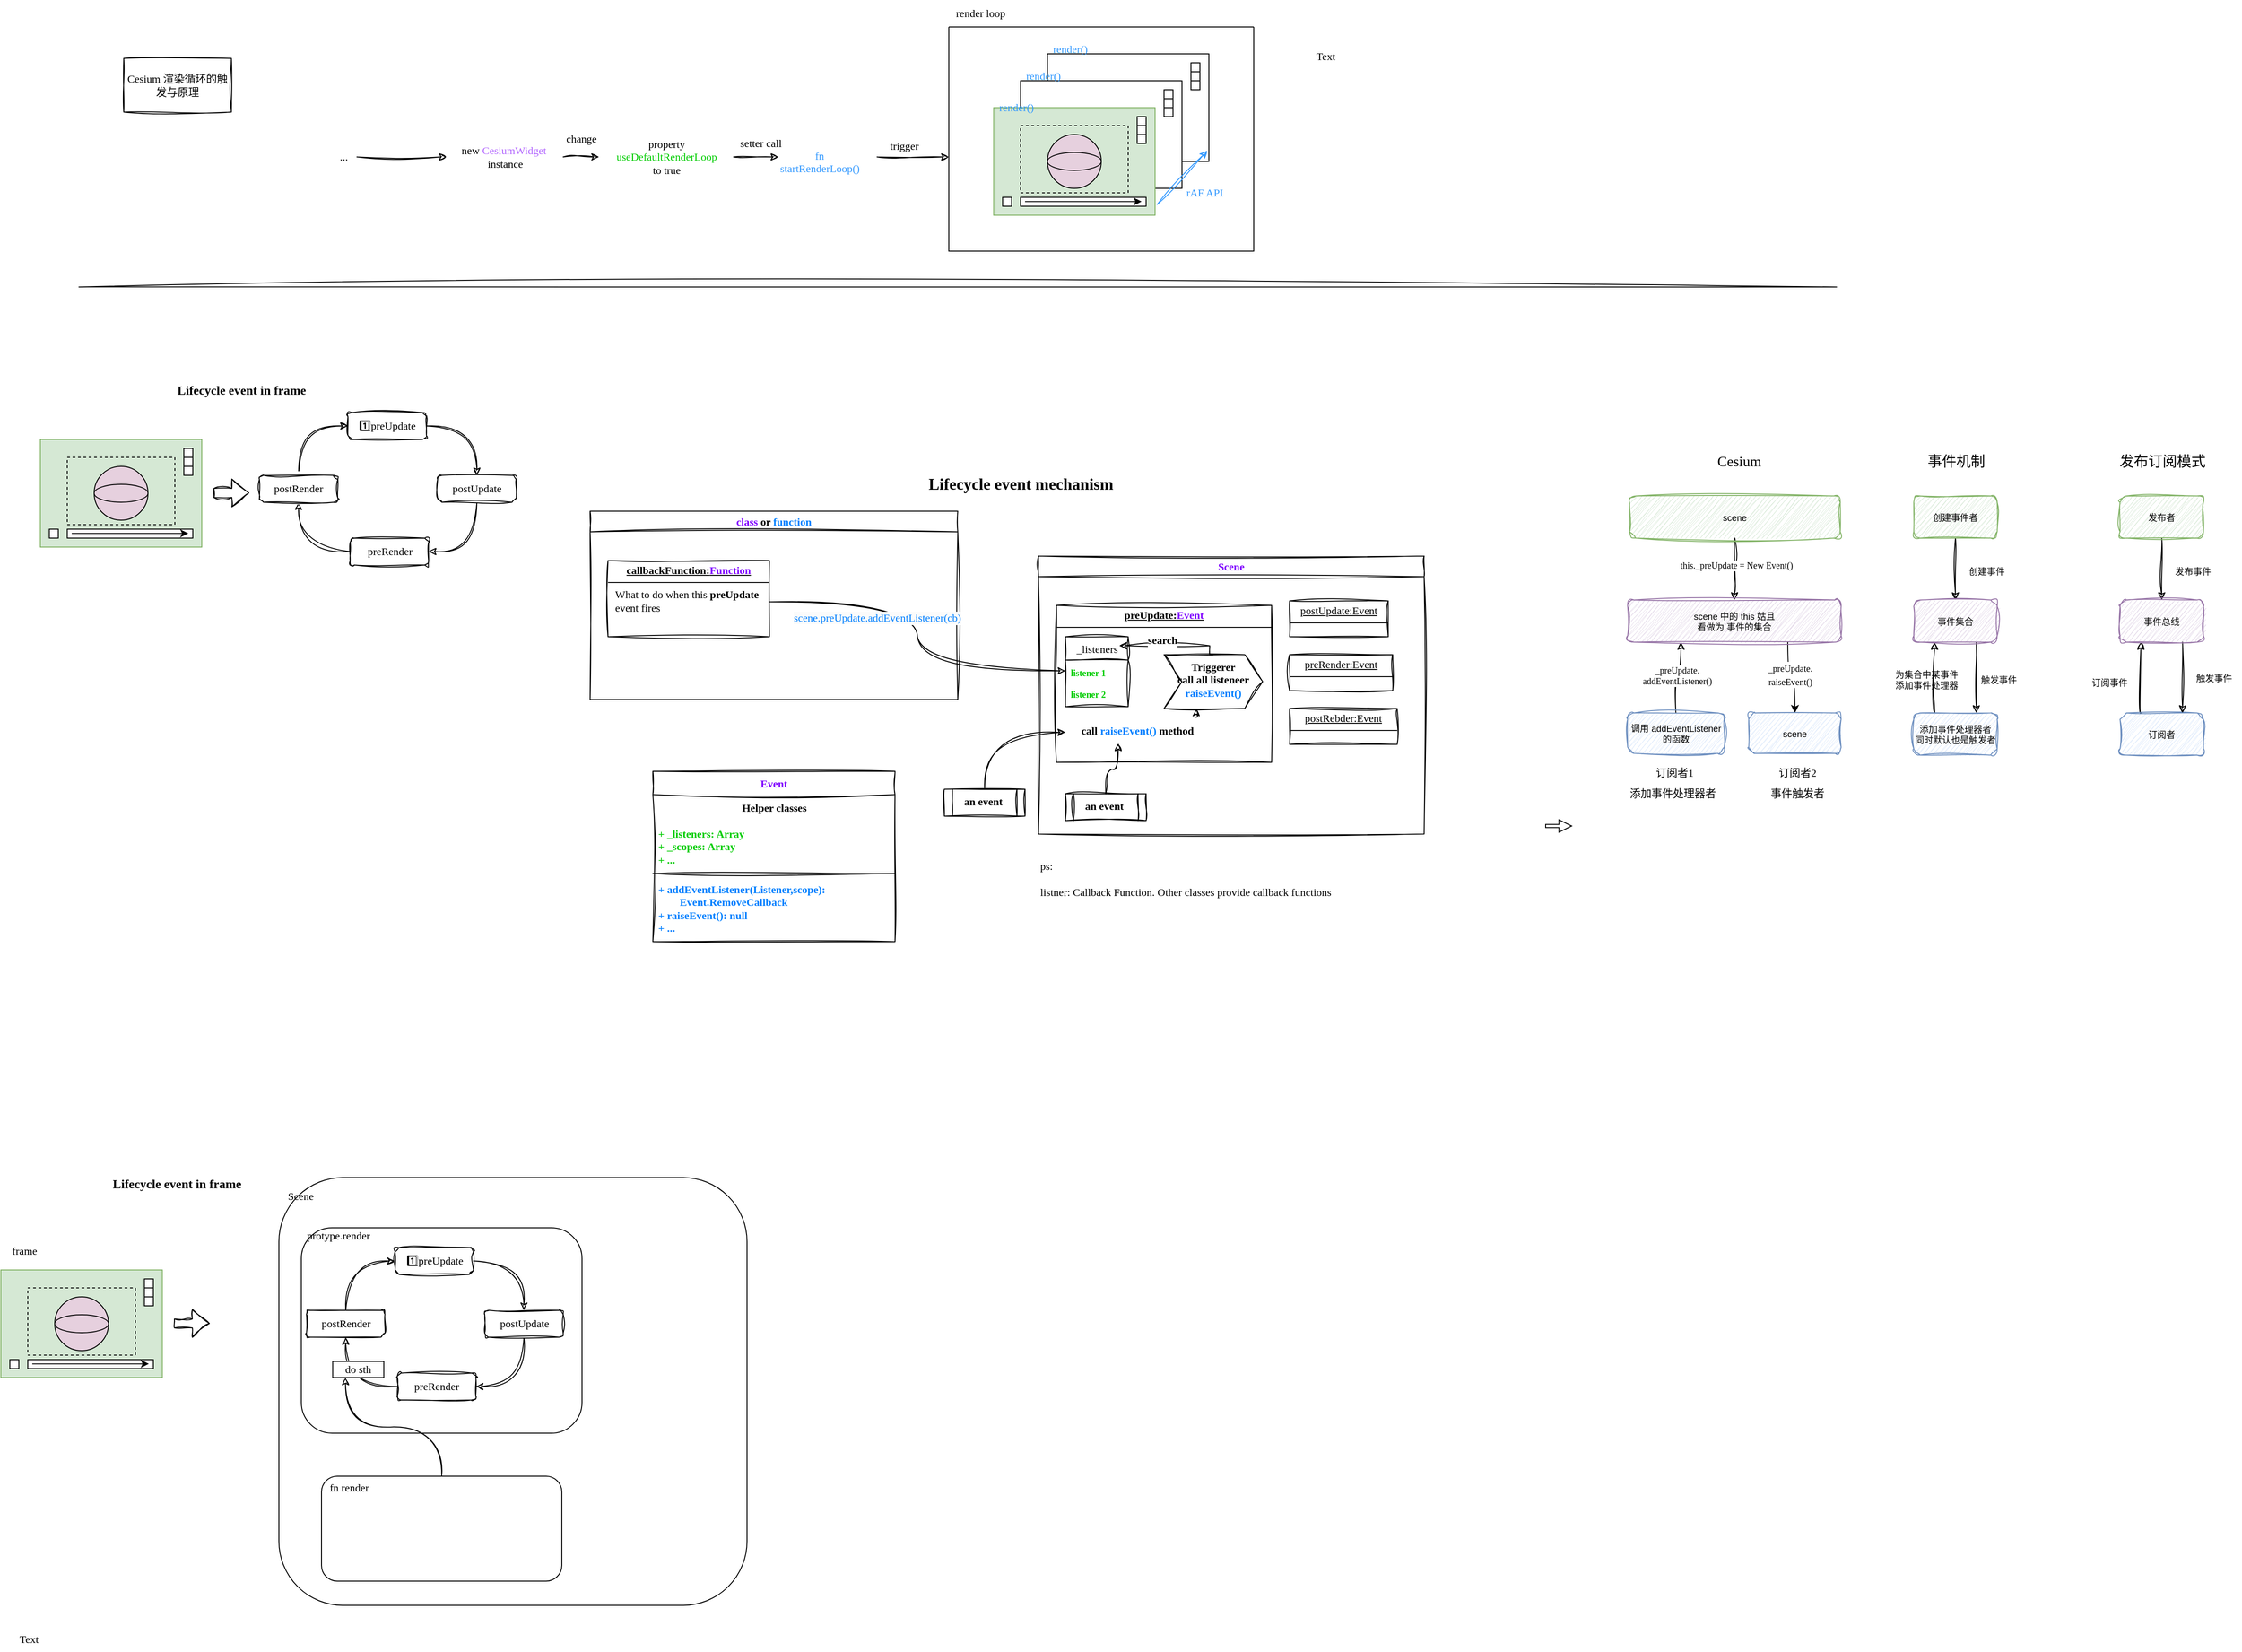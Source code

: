 <mxfile version="24.6.4" type="device">
  <diagram id="CJxioFRpOExDyL8T32NF" name="第 1 页">
    <mxGraphModel dx="1619" dy="488" grid="0" gridSize="10" guides="1" tooltips="1" connect="1" arrows="1" fold="1" page="0" pageScale="1" pageWidth="827" pageHeight="1169" math="0" shadow="0">
      <root>
        <mxCell id="0" />
        <mxCell id="1" parent="0" />
        <mxCell id="XGU3mhsUJ1ktwW29gm3S-2" value="" style="rounded=0;whiteSpace=wrap;html=1;" parent="1" vertex="1">
          <mxGeometry x="530" y="90" width="180" height="120" as="geometry" />
        </mxCell>
        <mxCell id="XGU3mhsUJ1ktwW29gm3S-3" value="" style="rounded=0;whiteSpace=wrap;html=1;" parent="1" vertex="1">
          <mxGeometry x="500" y="120" width="180" height="120" as="geometry" />
        </mxCell>
        <mxCell id="XGU3mhsUJ1ktwW29gm3S-12" value="" style="rounded=0;whiteSpace=wrap;html=1;" parent="1" vertex="1">
          <mxGeometry x="660" y="130" width="10" height="10" as="geometry" />
        </mxCell>
        <mxCell id="XGU3mhsUJ1ktwW29gm3S-14" value="" style="rounded=0;whiteSpace=wrap;html=1;" parent="1" vertex="1">
          <mxGeometry x="660" y="140" width="10" height="10" as="geometry" />
        </mxCell>
        <mxCell id="XGU3mhsUJ1ktwW29gm3S-15" value="" style="rounded=0;whiteSpace=wrap;html=1;" parent="1" vertex="1">
          <mxGeometry x="660" y="150" width="10" height="10" as="geometry" />
        </mxCell>
        <mxCell id="XGU3mhsUJ1ktwW29gm3S-16" value="" style="rounded=0;whiteSpace=wrap;html=1;" parent="1" vertex="1">
          <mxGeometry x="690" y="100" width="10" height="10" as="geometry" />
        </mxCell>
        <mxCell id="XGU3mhsUJ1ktwW29gm3S-17" value="" style="rounded=0;whiteSpace=wrap;html=1;" parent="1" vertex="1">
          <mxGeometry x="690" y="110" width="10" height="10" as="geometry" />
        </mxCell>
        <mxCell id="XGU3mhsUJ1ktwW29gm3S-18" value="" style="rounded=0;whiteSpace=wrap;html=1;" parent="1" vertex="1">
          <mxGeometry x="690" y="120" width="10" height="10" as="geometry" />
        </mxCell>
        <mxCell id="XGU3mhsUJ1ktwW29gm3S-24" value="" style="group;fillColor=#d5e8d4;strokeColor=#82b366;container=0;" parent="1" vertex="1" connectable="0">
          <mxGeometry x="470" y="150" width="180" height="120" as="geometry" />
        </mxCell>
        <mxCell id="XGU3mhsUJ1ktwW29gm3S-37" style="edgeStyle=orthogonalEdgeStyle;rounded=0;orthogonalLoop=1;jettySize=auto;html=1;entryX=0;entryY=0.5;entryDx=0;entryDy=0;sketch=1;curveFitting=1;jiggle=2;" parent="1" source="XGU3mhsUJ1ktwW29gm3S-26" target="XGU3mhsUJ1ktwW29gm3S-29" edge="1">
          <mxGeometry relative="1" as="geometry" />
        </mxCell>
        <mxCell id="XGU3mhsUJ1ktwW29gm3S-26" value="&lt;font face=&quot;Comic Sans MS&quot;&gt;property&lt;/font&gt;&lt;br&gt;&lt;div&gt;&lt;font color=&quot;#00cc00&quot; face=&quot;Comic Sans MS&quot;&gt;useDefaultRenderLoop&lt;/font&gt;&lt;div&gt;&lt;font face=&quot;Comic Sans MS&quot;&gt;to true&lt;/font&gt;&lt;/div&gt;&lt;/div&gt;" style="text;html=1;align=center;verticalAlign=middle;resizable=0;points=[];autosize=1;strokeColor=none;fillColor=none;" parent="1" vertex="1">
          <mxGeometry x="30" y="175" width="150" height="60" as="geometry" />
        </mxCell>
        <mxCell id="XGU3mhsUJ1ktwW29gm3S-27" value="" style="swimlane;startSize=0;rounded=0;glass=0;shadow=0;swimlaneLine=1;" parent="1" vertex="1">
          <mxGeometry x="420" y="60" width="340" height="250" as="geometry">
            <mxRectangle x="420" y="60" width="50" height="40" as="alternateBounds" />
          </mxGeometry>
        </mxCell>
        <mxCell id="XGU3mhsUJ1ktwW29gm3S-48" value="&lt;font color=&quot;#3399ff&quot; face=&quot;Comic Sans MS&quot;&gt;rAF API&lt;/font&gt;" style="text;html=1;align=center;verticalAlign=middle;resizable=0;points=[];autosize=1;strokeColor=none;fillColor=none;fontFamily=Architects Daughter;fontSource=https%3A%2F%2Ffonts.googleapis.com%2Fcss%3Ffamily%3DArchitects%2BDaughter;" parent="XGU3mhsUJ1ktwW29gm3S-27" vertex="1">
          <mxGeometry x="250" y="170" width="70" height="30" as="geometry" />
        </mxCell>
        <mxCell id="XGU3mhsUJ1ktwW29gm3S-50" value="&lt;font color=&quot;#3399ff&quot; face=&quot;Comic Sans MS&quot;&gt;render()&lt;/font&gt;" style="text;html=1;align=center;verticalAlign=middle;resizable=0;points=[];autosize=1;strokeColor=none;fillColor=none;fontFamily=Architects Daughter;fontSource=https%3A%2F%2Ffonts.googleapis.com%2Fcss%3Ffamily%3DArchitects%2BDaughter;" parent="XGU3mhsUJ1ktwW29gm3S-27" vertex="1">
          <mxGeometry x="70" y="40" width="70" height="30" as="geometry" />
        </mxCell>
        <mxCell id="XGU3mhsUJ1ktwW29gm3S-4" value="" style="rounded=0;whiteSpace=wrap;html=1;container=0;fillColor=#d5e8d4;strokeColor=#82b366;" parent="1" vertex="1">
          <mxGeometry x="470" y="150" width="180" height="120" as="geometry" />
        </mxCell>
        <mxCell id="XGU3mhsUJ1ktwW29gm3S-5" value="" style="ellipse;whiteSpace=wrap;html=1;aspect=fixed;container=0;fillColor=#E6D0DE;" parent="1" vertex="1">
          <mxGeometry x="530" y="180" width="60" height="60" as="geometry" />
        </mxCell>
        <mxCell id="XGU3mhsUJ1ktwW29gm3S-6" value="" style="rounded=0;whiteSpace=wrap;html=1;container=0;" parent="1" vertex="1">
          <mxGeometry x="480" y="250" width="10" height="10" as="geometry" />
        </mxCell>
        <mxCell id="XGU3mhsUJ1ktwW29gm3S-7" value="" style="rounded=0;whiteSpace=wrap;html=1;container=0;" parent="1" vertex="1">
          <mxGeometry x="500" y="250" width="140" height="10" as="geometry" />
        </mxCell>
        <mxCell id="XGU3mhsUJ1ktwW29gm3S-9" value="" style="rounded=0;whiteSpace=wrap;html=1;container=0;" parent="1" vertex="1">
          <mxGeometry x="630" y="160" width="10" height="10" as="geometry" />
        </mxCell>
        <mxCell id="XGU3mhsUJ1ktwW29gm3S-10" value="" style="rounded=0;whiteSpace=wrap;html=1;container=0;" parent="1" vertex="1">
          <mxGeometry x="630" y="170" width="10" height="10" as="geometry" />
        </mxCell>
        <mxCell id="XGU3mhsUJ1ktwW29gm3S-11" value="" style="rounded=0;whiteSpace=wrap;html=1;container=0;" parent="1" vertex="1">
          <mxGeometry x="630" y="180" width="10" height="10" as="geometry" />
        </mxCell>
        <mxCell id="XGU3mhsUJ1ktwW29gm3S-19" value="" style="rounded=0;whiteSpace=wrap;html=1;fillColor=none;dashed=1;container=0;" parent="1" vertex="1">
          <mxGeometry x="500" y="170" width="120" height="75" as="geometry" />
        </mxCell>
        <mxCell id="XGU3mhsUJ1ktwW29gm3S-22" value="" style="endArrow=classic;html=1;rounded=0;" parent="1" edge="1">
          <mxGeometry width="50" height="50" relative="1" as="geometry">
            <mxPoint x="505" y="254.71" as="sourcePoint" />
            <mxPoint x="635" y="254.71" as="targetPoint" />
          </mxGeometry>
        </mxCell>
        <mxCell id="XGU3mhsUJ1ktwW29gm3S-23" value="" style="ellipse;whiteSpace=wrap;html=1;container=0;fillColor=#E6D0DE;" parent="1" vertex="1">
          <mxGeometry x="530" y="200" width="60" height="20" as="geometry" />
        </mxCell>
        <mxCell id="XGU3mhsUJ1ktwW29gm3S-29" value="             fn&#xa;startRenderLoop()" style="text;whiteSpace=wrap;fontFamily=Comic Sans MS;fontColor=#3399FF;" parent="1" vertex="1">
          <mxGeometry x="230" y="190" width="110" height="30" as="geometry" />
        </mxCell>
        <mxCell id="XGU3mhsUJ1ktwW29gm3S-30" value="&lt;font face=&quot;Comic Sans MS&quot;&gt;render loop&lt;/font&gt;" style="text;html=1;align=center;verticalAlign=middle;resizable=0;points=[];autosize=1;strokeColor=none;fillColor=none;" parent="1" vertex="1">
          <mxGeometry x="410" y="30" width="90" height="30" as="geometry" />
        </mxCell>
        <mxCell id="XGU3mhsUJ1ktwW29gm3S-33" style="edgeStyle=orthogonalEdgeStyle;rounded=0;orthogonalLoop=1;jettySize=auto;html=1;exitX=1;exitY=0.5;exitDx=0;exitDy=0;entryX=0;entryY=0.58;entryDx=0;entryDy=0;entryPerimeter=0;sketch=1;curveFitting=1;jiggle=2;" parent="1" source="XGU3mhsUJ1ktwW29gm3S-29" target="XGU3mhsUJ1ktwW29gm3S-27" edge="1">
          <mxGeometry relative="1" as="geometry" />
        </mxCell>
        <mxCell id="XGU3mhsUJ1ktwW29gm3S-34" value="&lt;font face=&quot;Comic Sans MS&quot;&gt;trigger&lt;/font&gt;" style="text;html=1;align=center;verticalAlign=middle;resizable=0;points=[];autosize=1;strokeColor=none;fillColor=none;" parent="1" vertex="1">
          <mxGeometry x="340" y="178" width="60" height="30" as="geometry" />
        </mxCell>
        <mxCell id="XGU3mhsUJ1ktwW29gm3S-36" style="edgeStyle=orthogonalEdgeStyle;rounded=0;orthogonalLoop=1;jettySize=auto;html=1;sketch=1;curveFitting=1;jiggle=2;" parent="1" source="XGU3mhsUJ1ktwW29gm3S-35" target="XGU3mhsUJ1ktwW29gm3S-26" edge="1">
          <mxGeometry relative="1" as="geometry" />
        </mxCell>
        <mxCell id="XGU3mhsUJ1ktwW29gm3S-35" value="&lt;font face=&quot;Comic Sans MS&quot;&gt;new &lt;font color=&quot;#b266ff&quot;&gt;CesiumWidget&lt;/font&gt;&amp;nbsp;&lt;/font&gt;&lt;div&gt;&lt;font face=&quot;Comic Sans MS&quot;&gt;instance&lt;/font&gt;&lt;/div&gt;" style="text;html=1;align=center;verticalAlign=middle;resizable=0;points=[];autosize=1;strokeColor=none;fillColor=none;" parent="1" vertex="1">
          <mxGeometry x="-140" y="185" width="130" height="40" as="geometry" />
        </mxCell>
        <mxCell id="XGU3mhsUJ1ktwW29gm3S-44" value="&lt;font face=&quot;Comic Sans MS&quot;&gt;Text&lt;/font&gt;" style="text;html=1;align=center;verticalAlign=middle;resizable=0;points=[];autosize=1;strokeColor=none;fillColor=none;" parent="1" vertex="1">
          <mxGeometry x="815" y="78" width="50" height="30" as="geometry" />
        </mxCell>
        <mxCell id="XGU3mhsUJ1ktwW29gm3S-47" style="edgeStyle=orthogonalEdgeStyle;rounded=0;sketch=1;hachureGap=4;jiggle=2;curveFitting=1;orthogonalLoop=1;jettySize=auto;html=1;fontFamily=Architects Daughter;fontSource=https%3A%2F%2Ffonts.googleapis.com%2Fcss%3Ffamily%3DArchitects%2BDaughter;" parent="1" source="XGU3mhsUJ1ktwW29gm3S-45" target="XGU3mhsUJ1ktwW29gm3S-35" edge="1">
          <mxGeometry relative="1" as="geometry" />
        </mxCell>
        <mxCell id="XGU3mhsUJ1ktwW29gm3S-45" value="&lt;font face=&quot;Comic Sans MS&quot;&gt;...&lt;/font&gt;" style="text;html=1;align=center;verticalAlign=middle;resizable=0;points=[];autosize=1;strokeColor=none;fillColor=none;" parent="1" vertex="1">
          <mxGeometry x="-270" y="190" width="30" height="30" as="geometry" />
        </mxCell>
        <mxCell id="XGU3mhsUJ1ktwW29gm3S-31" value="" style="endArrow=classic;html=1;rounded=0;flowAnimation=0;sketch=1;curveFitting=1;jiggle=2;jumpStyle=none;entryX=0.99;entryY=0.9;entryDx=0;entryDy=0;exitX=1.013;exitY=0.9;exitDx=0;exitDy=0;exitPerimeter=0;entryPerimeter=0;strokeColor=#3399FF;" parent="1" source="XGU3mhsUJ1ktwW29gm3S-4" target="XGU3mhsUJ1ktwW29gm3S-2" edge="1">
          <mxGeometry width="50" height="50" relative="1" as="geometry">
            <mxPoint x="650" y="270" as="sourcePoint" />
            <mxPoint x="700" y="220" as="targetPoint" />
          </mxGeometry>
        </mxCell>
        <mxCell id="XGU3mhsUJ1ktwW29gm3S-49" value="&lt;font color=&quot;#3399ff&quot; face=&quot;Comic Sans MS&quot;&gt;render()&lt;/font&gt;" style="text;html=1;align=center;verticalAlign=middle;resizable=0;points=[];autosize=1;strokeColor=none;fillColor=none;fontFamily=Architects Daughter;fontSource=https%3A%2F%2Ffonts.googleapis.com%2Fcss%3Ffamily%3DArchitects%2BDaughter;" parent="1" vertex="1">
          <mxGeometry x="460" y="135" width="70" height="30" as="geometry" />
        </mxCell>
        <mxCell id="XGU3mhsUJ1ktwW29gm3S-51" value="&lt;font color=&quot;#3399ff&quot; face=&quot;Comic Sans MS&quot;&gt;render()&lt;/font&gt;" style="text;html=1;align=center;verticalAlign=middle;resizable=0;points=[];autosize=1;strokeColor=none;fillColor=none;fontFamily=Architects Daughter;fontSource=https%3A%2F%2Ffonts.googleapis.com%2Fcss%3Ffamily%3DArchitects%2BDaughter;" parent="1" vertex="1">
          <mxGeometry x="520" y="70" width="70" height="30" as="geometry" />
        </mxCell>
        <mxCell id="gGwapnRdTHDdc7K9ADE5-1" value="&lt;font face=&quot;Comic Sans MS&quot;&gt;setter call&lt;/font&gt;" style="text;html=1;align=center;verticalAlign=middle;resizable=0;points=[];autosize=1;strokeColor=none;fillColor=none;" parent="1" vertex="1">
          <mxGeometry x="170" y="175" width="80" height="30" as="geometry" />
        </mxCell>
        <mxCell id="gGwapnRdTHDdc7K9ADE5-2" value="&lt;font face=&quot;Comic Sans MS&quot;&gt;change&lt;/font&gt;" style="text;html=1;align=center;verticalAlign=middle;resizable=0;points=[];autosize=1;strokeColor=none;fillColor=none;" parent="1" vertex="1">
          <mxGeometry x="-20" y="170" width="60" height="30" as="geometry" />
        </mxCell>
        <mxCell id="gGwapnRdTHDdc7K9ADE5-3" value="&lt;font face=&quot;Comic Sans MS&quot;&gt;Cesium 渲染循环的触发与原理&lt;/font&gt;" style="whiteSpace=wrap;html=1;sketch=1;curveFitting=1;jiggle=2;" parent="1" vertex="1">
          <mxGeometry x="-500" y="95" width="120" height="60" as="geometry" />
        </mxCell>
        <mxCell id="Vnroac4rM1nwncVoRn9a-14" style="edgeStyle=orthogonalEdgeStyle;rounded=0;sketch=1;hachureGap=4;jiggle=2;curveFitting=1;orthogonalLoop=1;jettySize=auto;html=1;exitX=1;exitY=0.5;exitDx=0;exitDy=0;entryX=0.5;entryY=0;entryDx=0;entryDy=0;fontFamily=Comic Sans MS;fontSource=https%3A%2F%2Ffonts.googleapis.com%2Fcss%3Ffamily%3DArchitects%2BDaughter;fontSize=12;fontColor=default;curved=1;" parent="1" source="Vnroac4rM1nwncVoRn9a-8" target="Vnroac4rM1nwncVoRn9a-10" edge="1">
          <mxGeometry relative="1" as="geometry" />
        </mxCell>
        <mxCell id="Vnroac4rM1nwncVoRn9a-8" value="1️⃣preUpdate" style="rounded=1;whiteSpace=wrap;html=1;sketch=1;jiggle=2;curveFitting=1;align=center;verticalAlign=middle;fontFamily=Comic Sans MS;fontSize=12;fontColor=default;fillColor=default;gradientColor=none;" parent="1" vertex="1">
          <mxGeometry x="-250" y="490" width="87.5" height="30" as="geometry" />
        </mxCell>
        <mxCell id="Vnroac4rM1nwncVoRn9a-15" style="edgeStyle=orthogonalEdgeStyle;rounded=0;sketch=1;hachureGap=4;jiggle=2;curveFitting=1;orthogonalLoop=1;jettySize=auto;html=1;entryX=1;entryY=0.5;entryDx=0;entryDy=0;fontFamily=Comic Sans MS;fontSource=https%3A%2F%2Ffonts.googleapis.com%2Fcss%3Ffamily%3DArchitects%2BDaughter;fontSize=12;fontColor=default;exitX=0.5;exitY=1;exitDx=0;exitDy=0;curved=1;" parent="1" source="Vnroac4rM1nwncVoRn9a-10" target="Vnroac4rM1nwncVoRn9a-11" edge="1">
          <mxGeometry relative="1" as="geometry" />
        </mxCell>
        <mxCell id="Vnroac4rM1nwncVoRn9a-10" value="postUpdate" style="rounded=1;whiteSpace=wrap;html=1;sketch=1;jiggle=2;curveFitting=1;align=center;verticalAlign=middle;fontFamily=Comic Sans MS;fontSize=12;fontColor=default;fillColor=default;gradientColor=none;" parent="1" vertex="1">
          <mxGeometry x="-150" y="560" width="87.5" height="30" as="geometry" />
        </mxCell>
        <mxCell id="Vnroac4rM1nwncVoRn9a-16" style="edgeStyle=orthogonalEdgeStyle;rounded=0;sketch=1;hachureGap=4;jiggle=2;curveFitting=1;orthogonalLoop=1;jettySize=auto;html=1;entryX=0.5;entryY=1;entryDx=0;entryDy=0;fontFamily=Comic Sans MS;fontSource=https%3A%2F%2Ffonts.googleapis.com%2Fcss%3Ffamily%3DArchitects%2BDaughter;fontSize=12;fontColor=default;curved=1;" parent="1" source="Vnroac4rM1nwncVoRn9a-11" target="Vnroac4rM1nwncVoRn9a-12" edge="1">
          <mxGeometry relative="1" as="geometry" />
        </mxCell>
        <mxCell id="Vnroac4rM1nwncVoRn9a-11" value="preRender" style="rounded=1;whiteSpace=wrap;html=1;sketch=1;jiggle=2;curveFitting=1;align=center;verticalAlign=middle;fontFamily=Comic Sans MS;fontSize=12;fontColor=default;fillColor=default;gradientColor=none;" parent="1" vertex="1">
          <mxGeometry x="-247.5" y="630" width="87.5" height="30" as="geometry" />
        </mxCell>
        <mxCell id="Vnroac4rM1nwncVoRn9a-17" style="edgeStyle=orthogonalEdgeStyle;rounded=0;sketch=1;hachureGap=4;jiggle=2;curveFitting=1;orthogonalLoop=1;jettySize=auto;html=1;entryX=0;entryY=0.5;entryDx=0;entryDy=0;fontFamily=Comic Sans MS;fontSource=https%3A%2F%2Ffonts.googleapis.com%2Fcss%3Ffamily%3DArchitects%2BDaughter;fontSize=12;fontColor=default;exitX=0.5;exitY=0;exitDx=0;exitDy=0;curved=1;" parent="1" source="Vnroac4rM1nwncVoRn9a-12" target="Vnroac4rM1nwncVoRn9a-8" edge="1">
          <mxGeometry relative="1" as="geometry" />
        </mxCell>
        <mxCell id="Vnroac4rM1nwncVoRn9a-12" value="postRender" style="rounded=1;whiteSpace=wrap;html=1;sketch=1;jiggle=2;curveFitting=1;align=center;verticalAlign=middle;fontFamily=Comic Sans MS;fontSize=12;fontColor=default;fillColor=default;gradientColor=none;" parent="1" vertex="1">
          <mxGeometry x="-348.75" y="560" width="87.5" height="30" as="geometry" />
        </mxCell>
        <mxCell id="Vnroac4rM1nwncVoRn9a-21" value="&lt;font style=&quot;font-size: 14px;&quot;&gt;&lt;b&gt;Lifecycle event in frame&lt;/b&gt;&lt;/font&gt;" style="text;html=1;align=center;verticalAlign=middle;resizable=0;points=[];autosize=1;strokeColor=none;fillColor=none;fontFamily=Comic Sans MS;fontSize=12;fontColor=default;" parent="1" vertex="1">
          <mxGeometry x="-462" y="451" width="185" height="29" as="geometry" />
        </mxCell>
        <mxCell id="Vnroac4rM1nwncVoRn9a-56" value="" style="group" parent="1" vertex="1" connectable="0">
          <mxGeometry x="-593" y="520.0" width="180" height="120" as="geometry" />
        </mxCell>
        <mxCell id="Vnroac4rM1nwncVoRn9a-45" value="" style="group;fillColor=#d5e8d4;strokeColor=#82b366;container=0;rounded=0;hachureGap=4;align=center;verticalAlign=middle;fontFamily=Comic Sans MS;fontSize=12;fontColor=default;" parent="Vnroac4rM1nwncVoRn9a-56" vertex="1" connectable="0">
          <mxGeometry width="180" height="120" as="geometry" />
        </mxCell>
        <mxCell id="Vnroac4rM1nwncVoRn9a-46" value="" style="rounded=0;whiteSpace=wrap;html=1;container=0;fillColor=#d5e8d4;strokeColor=#82b366;hachureGap=4;align=center;verticalAlign=middle;fontFamily=Comic Sans MS;fontSize=12;fontColor=default;" parent="Vnroac4rM1nwncVoRn9a-56" vertex="1">
          <mxGeometry width="180" height="120" as="geometry" />
        </mxCell>
        <mxCell id="Vnroac4rM1nwncVoRn9a-47" value="" style="ellipse;whiteSpace=wrap;html=1;aspect=fixed;container=0;rounded=0;hachureGap=4;strokeColor=default;align=center;verticalAlign=middle;fontFamily=Comic Sans MS;fontSize=12;fontColor=default;fillColor=#E6D0DE;" parent="Vnroac4rM1nwncVoRn9a-56" vertex="1">
          <mxGeometry x="60" y="30" width="60" height="60" as="geometry" />
        </mxCell>
        <mxCell id="Vnroac4rM1nwncVoRn9a-48" value="" style="rounded=0;whiteSpace=wrap;html=1;container=0;hachureGap=4;strokeColor=default;align=center;verticalAlign=middle;fontFamily=Comic Sans MS;fontSize=12;fontColor=default;fillColor=default;" parent="Vnroac4rM1nwncVoRn9a-56" vertex="1">
          <mxGeometry x="10" y="100" width="10" height="10" as="geometry" />
        </mxCell>
        <mxCell id="Vnroac4rM1nwncVoRn9a-49" value="" style="rounded=0;whiteSpace=wrap;html=1;container=0;hachureGap=4;strokeColor=default;align=center;verticalAlign=middle;fontFamily=Comic Sans MS;fontSize=12;fontColor=default;fillColor=default;" parent="Vnroac4rM1nwncVoRn9a-56" vertex="1">
          <mxGeometry x="30" y="100" width="140" height="10" as="geometry" />
        </mxCell>
        <mxCell id="Vnroac4rM1nwncVoRn9a-50" value="" style="rounded=0;whiteSpace=wrap;html=1;container=0;hachureGap=4;strokeColor=default;align=center;verticalAlign=middle;fontFamily=Comic Sans MS;fontSize=12;fontColor=default;fillColor=default;" parent="Vnroac4rM1nwncVoRn9a-56" vertex="1">
          <mxGeometry x="160" y="10" width="10" height="10" as="geometry" />
        </mxCell>
        <mxCell id="Vnroac4rM1nwncVoRn9a-51" value="" style="rounded=0;whiteSpace=wrap;html=1;container=0;hachureGap=4;strokeColor=default;align=center;verticalAlign=middle;fontFamily=Comic Sans MS;fontSize=12;fontColor=default;fillColor=default;" parent="Vnroac4rM1nwncVoRn9a-56" vertex="1">
          <mxGeometry x="160" y="20" width="10" height="10" as="geometry" />
        </mxCell>
        <mxCell id="Vnroac4rM1nwncVoRn9a-52" value="" style="rounded=0;whiteSpace=wrap;html=1;container=0;hachureGap=4;strokeColor=default;align=center;verticalAlign=middle;fontFamily=Comic Sans MS;fontSize=12;fontColor=default;fillColor=default;" parent="Vnroac4rM1nwncVoRn9a-56" vertex="1">
          <mxGeometry x="160" y="30" width="10" height="10" as="geometry" />
        </mxCell>
        <mxCell id="Vnroac4rM1nwncVoRn9a-53" value="" style="rounded=0;whiteSpace=wrap;html=1;fillColor=none;dashed=1;container=0;hachureGap=4;strokeColor=default;align=center;verticalAlign=middle;fontFamily=Comic Sans MS;fontSize=12;fontColor=default;" parent="Vnroac4rM1nwncVoRn9a-56" vertex="1">
          <mxGeometry x="30" y="20" width="120" height="75" as="geometry" />
        </mxCell>
        <mxCell id="Vnroac4rM1nwncVoRn9a-54" value="" style="endArrow=classic;html=1;rounded=0;hachureGap=4;fontFamily=Comic Sans MS;fontSource=https%3A%2F%2Ffonts.googleapis.com%2Fcss%3Ffamily%3DArchitects%2BDaughter;fontSize=12;fontColor=default;" parent="Vnroac4rM1nwncVoRn9a-56" edge="1">
          <mxGeometry width="50" height="50" relative="1" as="geometry">
            <mxPoint x="35" y="104.71" as="sourcePoint" />
            <mxPoint x="165" y="104.71" as="targetPoint" />
          </mxGeometry>
        </mxCell>
        <mxCell id="Vnroac4rM1nwncVoRn9a-55" value="" style="ellipse;whiteSpace=wrap;html=1;container=0;rounded=0;hachureGap=4;strokeColor=default;align=center;verticalAlign=middle;fontFamily=Comic Sans MS;fontSize=12;fontColor=default;fillColor=#E6D0DE;" parent="Vnroac4rM1nwncVoRn9a-56" vertex="1">
          <mxGeometry x="60" y="50" width="60" height="20" as="geometry" />
        </mxCell>
        <mxCell id="Vnroac4rM1nwncVoRn9a-57" value="" style="shape=flexArrow;endArrow=classic;html=1;rounded=0;sketch=1;hachureGap=4;jiggle=2;curveFitting=1;fontFamily=Comic Sans MS;fontSource=https%3A%2F%2Ffonts.googleapis.com%2Fcss%3Ffamily%3DArchitects%2BDaughter;fontSize=12;fontColor=default;" parent="1" edge="1">
          <mxGeometry width="50" height="50" relative="1" as="geometry">
            <mxPoint x="-400" y="579.66" as="sourcePoint" />
            <mxPoint x="-360" y="579.66" as="targetPoint" />
          </mxGeometry>
        </mxCell>
        <mxCell id="Vnroac4rM1nwncVoRn9a-58" value="&lt;font color=&quot;#7f00ff&quot;&gt;Scene&lt;/font&gt;" style="swimlane;whiteSpace=wrap;html=1;rounded=0;sketch=1;hachureGap=4;jiggle=2;curveFitting=1;strokeColor=default;align=center;verticalAlign=middle;fontFamily=Comic Sans MS;fontSize=12;fontColor=default;fillColor=default;startSize=23;" parent="1" vertex="1">
          <mxGeometry x="520" y="650" width="430" height="310" as="geometry">
            <mxRectangle x="70" y="410" width="70" height="30" as="alternateBounds" />
          </mxGeometry>
        </mxCell>
        <mxCell id="Vnroac4rM1nwncVoRn9a-68" value="&lt;p style=&quot;margin:0px;margin-top:4px;text-align:center;text-decoration:underline;&quot;&gt;&lt;b&gt;preUpdate:&lt;font color=&quot;#7f00ff&quot;&gt;Event&lt;/font&gt;&lt;/b&gt;&lt;/p&gt;&lt;hr size=&quot;1&quot; style=&quot;border-style:solid;&quot;&gt;&lt;p style=&quot;margin:0px;margin-left:8px;&quot;&gt;&lt;br&gt;&lt;/p&gt;" style="verticalAlign=top;align=left;overflow=fill;html=1;whiteSpace=wrap;sketch=1;hachureGap=4;jiggle=2;curveFitting=1;strokeColor=default;fontFamily=Comic Sans MS;fontSize=12;fontColor=default;fontStyle=1;fillColor=default;" parent="Vnroac4rM1nwncVoRn9a-58" vertex="1">
          <mxGeometry x="20" y="55" width="240" height="175" as="geometry" />
        </mxCell>
        <mxCell id="Vnroac4rM1nwncVoRn9a-69" value="&lt;p style=&quot;margin:0px;margin-top:4px;text-align:center;text-decoration:underline;&quot;&gt;&lt;span&gt;postUpdate:Event&lt;/span&gt;&lt;/p&gt;&lt;hr style=&quot;border-style:solid;&quot; size=&quot;1&quot;&gt;&lt;p style=&quot;margin:0px;margin-left:8px;&quot;&gt;&lt;br&gt;&lt;/p&gt;" style="verticalAlign=top;align=left;overflow=fill;html=1;whiteSpace=wrap;sketch=1;hachureGap=4;jiggle=2;curveFitting=1;strokeColor=default;fontFamily=Comic Sans MS;fontSize=12;fontColor=default;fontStyle=0;fillColor=default;" parent="Vnroac4rM1nwncVoRn9a-58" vertex="1">
          <mxGeometry x="280" y="50" width="110" height="40" as="geometry" />
        </mxCell>
        <mxCell id="Vnroac4rM1nwncVoRn9a-70" value="&lt;p style=&quot;margin:0px;margin-top:4px;text-align:center;text-decoration:underline;&quot;&gt;&lt;span&gt;postRebder:Event&lt;/span&gt;&lt;/p&gt;&lt;hr style=&quot;border-style:solid;&quot; size=&quot;1&quot;&gt;&lt;p style=&quot;margin:0px;margin-left:8px;&quot;&gt;&lt;br&gt;&lt;/p&gt;" style="verticalAlign=top;align=left;overflow=fill;html=1;whiteSpace=wrap;sketch=1;hachureGap=4;jiggle=2;curveFitting=1;strokeColor=default;fontFamily=Comic Sans MS;fontSize=12;fontColor=default;fontStyle=0;fillColor=default;" parent="Vnroac4rM1nwncVoRn9a-58" vertex="1">
          <mxGeometry x="280" y="170" width="120" height="40" as="geometry" />
        </mxCell>
        <mxCell id="Vnroac4rM1nwncVoRn9a-71" value="&lt;p style=&quot;margin:0px;margin-top:4px;text-align:center;text-decoration:underline;&quot;&gt;&lt;span&gt;preRender:Event&lt;/span&gt;&lt;/p&gt;&lt;hr style=&quot;border-style:solid;&quot; size=&quot;1&quot;&gt;&lt;p style=&quot;margin:0px;margin-left:8px;&quot;&gt;&lt;br&gt;&lt;/p&gt;" style="verticalAlign=top;align=left;overflow=fill;html=1;whiteSpace=wrap;sketch=1;hachureGap=4;jiggle=2;curveFitting=1;strokeColor=default;fontFamily=Comic Sans MS;fontSize=12;fontColor=default;fontStyle=0;fillColor=default;" parent="Vnroac4rM1nwncVoRn9a-58" vertex="1">
          <mxGeometry x="280" y="110" width="115" height="40" as="geometry" />
        </mxCell>
        <mxCell id="Vnroac4rM1nwncVoRn9a-72" value="_listeners" style="swimlane;fontStyle=0;childLayout=stackLayout;horizontal=1;startSize=26;fillColor=none;horizontalStack=0;resizeParent=1;resizeParentMax=0;resizeLast=0;collapsible=1;marginBottom=0;html=1;sketch=1;hachureGap=4;jiggle=2;curveFitting=1;strokeColor=default;align=center;verticalAlign=top;fontFamily=Comic Sans MS;fontSize=12;fontColor=default;" parent="Vnroac4rM1nwncVoRn9a-58" vertex="1">
          <mxGeometry x="30" y="90" width="70" height="78" as="geometry">
            <mxRectangle x="40" y="90" width="100" height="30" as="alternateBounds" />
          </mxGeometry>
        </mxCell>
        <mxCell id="Vnroac4rM1nwncVoRn9a-73" value="&lt;font color=&quot;#00cc00&quot; style=&quot;font-size: 10px;&quot;&gt;listener 1&lt;/font&gt;" style="text;strokeColor=none;fillColor=none;align=left;verticalAlign=top;spacingLeft=4;spacingRight=4;overflow=hidden;rotatable=0;points=[[0,0.5],[1,0.5]];portConstraint=eastwest;whiteSpace=wrap;html=1;fontFamily=Comic Sans MS;fontSize=12;fontColor=default;fontStyle=1;" parent="Vnroac4rM1nwncVoRn9a-72" vertex="1">
          <mxGeometry y="26" width="70" height="24" as="geometry" />
        </mxCell>
        <mxCell id="Vnroac4rM1nwncVoRn9a-74" value="&lt;font color=&quot;#00cc00&quot; style=&quot;font-size: 10px;&quot;&gt;listener 2&lt;/font&gt;" style="text;strokeColor=none;fillColor=none;align=left;verticalAlign=top;spacingLeft=4;spacingRight=4;overflow=hidden;rotatable=0;points=[[0,0.5],[1,0.5]];portConstraint=eastwest;whiteSpace=wrap;html=1;fontFamily=Comic Sans MS;fontSize=12;fontColor=default;fontStyle=1;" parent="Vnroac4rM1nwncVoRn9a-72" vertex="1">
          <mxGeometry y="50" width="70" height="28" as="geometry" />
        </mxCell>
        <mxCell id="Vnroac4rM1nwncVoRn9a-76" value="Triggerer&lt;div&gt;call all listeneer&lt;br&gt;&lt;div&gt;&lt;span style=&quot;color: rgb(0, 127, 255);&quot;&gt;raiseEvent(&lt;/span&gt;&lt;span style=&quot;color: rgb(0, 127, 255); background-color: initial;&quot;&gt;)&lt;/span&gt;&lt;/div&gt;&lt;/div&gt;" style="shape=step;perimeter=stepPerimeter;whiteSpace=wrap;html=1;fixedSize=1;sketch=1;hachureGap=4;jiggle=2;curveFitting=1;strokeColor=default;align=center;verticalAlign=top;fontFamily=Comic Sans MS;fontSize=12;fontColor=default;fontStyle=1;fillColor=default;" parent="Vnroac4rM1nwncVoRn9a-58" vertex="1">
          <mxGeometry x="140" y="110" width="110" height="60" as="geometry" />
        </mxCell>
        <mxCell id="Vnroac4rM1nwncVoRn9a-79" style="edgeStyle=orthogonalEdgeStyle;rounded=0;sketch=1;hachureGap=4;jiggle=2;curveFitting=1;orthogonalLoop=1;jettySize=auto;html=1;exitX=0.5;exitY=0;exitDx=0;exitDy=0;entryX=0.857;entryY=0.128;entryDx=0;entryDy=0;entryPerimeter=0;fontFamily=Comic Sans MS;fontSource=https%3A%2F%2Ffonts.googleapis.com%2Fcss%3Ffamily%3DArchitects%2BDaughter;fontSize=12;fontColor=default;fontStyle=1;" parent="Vnroac4rM1nwncVoRn9a-58" source="Vnroac4rM1nwncVoRn9a-76" target="Vnroac4rM1nwncVoRn9a-72" edge="1">
          <mxGeometry relative="1" as="geometry">
            <Array as="points">
              <mxPoint x="191" y="100" />
            </Array>
          </mxGeometry>
        </mxCell>
        <mxCell id="Vnroac4rM1nwncVoRn9a-80" value="search" style="edgeLabel;html=1;align=center;verticalAlign=middle;resizable=0;points=[];sketch=1;hachureGap=4;jiggle=2;curveFitting=1;strokeColor=default;fontFamily=Comic Sans MS;fontSize=12;fontColor=default;fontStyle=1;fillColor=default;" parent="Vnroac4rM1nwncVoRn9a-79" vertex="1" connectable="0">
          <mxGeometry x="0.174" y="-6" relative="1" as="geometry">
            <mxPoint as="offset" />
          </mxGeometry>
        </mxCell>
        <mxCell id="Vnroac4rM1nwncVoRn9a-81" value="an event&amp;nbsp;" style="shape=process;whiteSpace=wrap;html=1;backgroundOutline=1;sketch=1;hachureGap=4;jiggle=2;curveFitting=1;strokeColor=default;align=center;verticalAlign=top;fontFamily=Comic Sans MS;fontSize=12;fontColor=default;fontStyle=1;fillColor=default;" parent="Vnroac4rM1nwncVoRn9a-58" vertex="1">
          <mxGeometry x="30" y="265" width="90" height="30" as="geometry" />
        </mxCell>
        <mxCell id="Vnroac4rM1nwncVoRn9a-86" style="edgeStyle=orthogonalEdgeStyle;rounded=0;sketch=1;hachureGap=4;jiggle=2;curveFitting=1;orthogonalLoop=1;jettySize=auto;html=1;entryX=0.326;entryY=1.001;entryDx=0;entryDy=0;fontFamily=Comic Sans MS;fontSource=https%3A%2F%2Ffonts.googleapis.com%2Fcss%3Ffamily%3DArchitects%2BDaughter;fontSize=12;fontColor=default;fontStyle=1;elbow=vertical;curved=1;entryPerimeter=0;" parent="Vnroac4rM1nwncVoRn9a-58" source="Vnroac4rM1nwncVoRn9a-84" target="Vnroac4rM1nwncVoRn9a-76" edge="1">
          <mxGeometry relative="1" as="geometry">
            <Array as="points">
              <mxPoint x="100" y="190" />
              <mxPoint x="197" y="190" />
            </Array>
          </mxGeometry>
        </mxCell>
        <mxCell id="Vnroac4rM1nwncVoRn9a-84" value="&lt;span style=&quot;text-wrap: wrap;&quot;&gt;call&amp;nbsp;&lt;/span&gt;&lt;font style=&quot;text-wrap: wrap; background-color: initial;&quot; color=&quot;#007fff&quot;&gt;raiseEvent()&lt;/font&gt;&lt;span style=&quot;text-wrap: wrap; background-color: initial;&quot;&gt;&amp;nbsp;method&lt;/span&gt;" style="text;html=1;align=center;verticalAlign=middle;resizable=0;points=[];autosize=1;strokeColor=none;fillColor=none;fontFamily=Comic Sans MS;fontSize=12;fontColor=default;fontStyle=1;" parent="Vnroac4rM1nwncVoRn9a-58" vertex="1">
          <mxGeometry x="30" y="180" width="160" height="30" as="geometry" />
        </mxCell>
        <mxCell id="Vnroac4rM1nwncVoRn9a-85" value="" style="edgeStyle=orthogonalEdgeStyle;rounded=0;sketch=1;hachureGap=4;jiggle=2;curveFitting=1;orthogonalLoop=1;jettySize=auto;html=1;exitX=0.5;exitY=0;exitDx=0;exitDy=0;entryX=0.368;entryY=0.966;entryDx=0;entryDy=0;entryPerimeter=0;fontFamily=Comic Sans MS;fontSource=https%3A%2F%2Ffonts.googleapis.com%2Fcss%3Ffamily%3DArchitects%2BDaughter;fontSize=12;fontColor=default;fontStyle=1;curved=1;" parent="Vnroac4rM1nwncVoRn9a-58" source="Vnroac4rM1nwncVoRn9a-81" target="Vnroac4rM1nwncVoRn9a-84" edge="1">
          <mxGeometry relative="1" as="geometry">
            <mxPoint x="185" y="650" as="sourcePoint" />
            <mxPoint x="270" y="578" as="targetPoint" />
          </mxGeometry>
        </mxCell>
        <mxCell id="Vnroac4rM1nwncVoRn9a-83" value="&lt;div&gt;&lt;font style=&quot;font-size: 12px; font-weight: normal;&quot;&gt;ps:&lt;/font&gt;&lt;/div&gt;&lt;div&gt;&lt;font style=&quot;font-size: 12px; font-weight: normal;&quot;&gt;&lt;br&gt;&lt;/font&gt;&lt;/div&gt;&lt;font style=&quot;font-size: 12px; font-weight: normal;&quot;&gt;listner: Callback Function. Other classes provide callback functions&lt;/font&gt;" style="text;html=1;align=left;verticalAlign=middle;resizable=0;points=[];autosize=1;strokeColor=none;fillColor=none;fontFamily=Comic Sans MS;fontSize=12;fontColor=default;fontStyle=1;" parent="1" vertex="1">
          <mxGeometry x="520" y="980" width="400" height="60" as="geometry" />
        </mxCell>
        <mxCell id="Vnroac4rM1nwncVoRn9a-87" value="an event&amp;nbsp;" style="shape=process;whiteSpace=wrap;html=1;backgroundOutline=1;sketch=1;hachureGap=4;jiggle=2;curveFitting=1;strokeColor=default;align=center;verticalAlign=top;fontFamily=Comic Sans MS;fontSize=12;fontColor=default;fontStyle=1;fillColor=default;" parent="1" vertex="1">
          <mxGeometry x="415" y="910" width="90" height="30" as="geometry" />
        </mxCell>
        <mxCell id="Vnroac4rM1nwncVoRn9a-88" style="edgeStyle=orthogonalEdgeStyle;rounded=0;sketch=1;hachureGap=4;jiggle=2;curveFitting=1;orthogonalLoop=1;jettySize=auto;html=1;entryX=-0.001;entryY=0.553;entryDx=0;entryDy=0;entryPerimeter=0;fontFamily=Comic Sans MS;fontSource=https%3A%2F%2Ffonts.googleapis.com%2Fcss%3Ffamily%3DArchitects%2BDaughter;fontSize=12;fontColor=default;fontStyle=1;exitX=0.5;exitY=0;exitDx=0;exitDy=0;curved=1;" parent="1" source="Vnroac4rM1nwncVoRn9a-87" target="Vnroac4rM1nwncVoRn9a-84" edge="1">
          <mxGeometry relative="1" as="geometry" />
        </mxCell>
        <mxCell id="Vnroac4rM1nwncVoRn9a-89" value="&lt;div&gt;&lt;font style=&quot;font-size: 18px;&quot;&gt;Lifecycle event mechanism&lt;/font&gt;&lt;/div&gt;" style="text;html=1;align=center;verticalAlign=middle;resizable=0;points=[];autosize=1;strokeColor=none;fillColor=none;fontFamily=Comic Sans MS;fontSize=12;fontColor=default;fontStyle=1;" parent="1" vertex="1">
          <mxGeometry x="375" y="550" width="250" height="40" as="geometry" />
        </mxCell>
        <mxCell id="Vnroac4rM1nwncVoRn9a-90" value="&lt;font color=&quot;#7f00ff&quot;&gt;class &lt;/font&gt;or &lt;font color=&quot;#007fff&quot;&gt;function&lt;/font&gt;" style="swimlane;whiteSpace=wrap;html=1;rounded=0;sketch=1;hachureGap=4;jiggle=2;curveFitting=1;strokeColor=default;align=center;verticalAlign=middle;fontFamily=Comic Sans MS;fontSize=12;fontColor=default;fillColor=default;" parent="1" vertex="1">
          <mxGeometry x="20" y="600" width="410" height="210" as="geometry">
            <mxRectangle x="70" y="410" width="70" height="30" as="alternateBounds" />
          </mxGeometry>
        </mxCell>
        <mxCell id="Vnroac4rM1nwncVoRn9a-91" value="&lt;p style=&quot;margin:0px;margin-top:4px;text-align:center;text-decoration:underline;&quot;&gt;&lt;b&gt;callbackFunction:&lt;font color=&quot;#7f00ff&quot;&gt;Function&lt;/font&gt;&lt;/b&gt;&lt;/p&gt;&lt;hr size=&quot;1&quot; style=&quot;border-style:solid;&quot;&gt;&lt;p style=&quot;margin:0px;margin-left:8px;&quot;&gt;&lt;span style=&quot;font-weight: normal;&quot;&gt;What to do when this &lt;/span&gt;preUpdate&lt;span style=&quot;font-weight: normal;&quot;&gt; event fires&lt;/span&gt;&lt;br&gt;&lt;/p&gt;" style="verticalAlign=top;align=left;overflow=fill;html=1;whiteSpace=wrap;sketch=1;hachureGap=4;jiggle=2;curveFitting=1;strokeColor=default;fontFamily=Comic Sans MS;fontSize=12;fontColor=default;fontStyle=1;fillColor=default;" parent="Vnroac4rM1nwncVoRn9a-90" vertex="1">
          <mxGeometry x="20" y="55" width="180" height="85" as="geometry" />
        </mxCell>
        <mxCell id="Vnroac4rM1nwncVoRn9a-105" style="edgeStyle=orthogonalEdgeStyle;rounded=0;sketch=1;hachureGap=4;jiggle=2;curveFitting=1;orthogonalLoop=1;jettySize=auto;html=1;entryX=0;entryY=0.5;entryDx=0;entryDy=0;fontFamily=Comic Sans MS;fontSource=https%3A%2F%2Ffonts.googleapis.com%2Fcss%3Ffamily%3DArchitects%2BDaughter;fontSize=12;fontColor=default;fontStyle=1;exitX=1;exitY=0.543;exitDx=0;exitDy=0;exitPerimeter=0;curved=1;" parent="1" source="Vnroac4rM1nwncVoRn9a-91" target="Vnroac4rM1nwncVoRn9a-73" edge="1">
          <mxGeometry relative="1" as="geometry" />
        </mxCell>
        <mxCell id="Vnroac4rM1nwncVoRn9a-106" value="&lt;span style=&quot;font-weight: 400; text-align: left; text-wrap: wrap; background-color: rgb(251, 251, 251);&quot;&gt;&lt;font color=&quot;#007fff&quot;&gt;scene.preUpdate.addEventListener(cb)&lt;/font&gt;&lt;/span&gt;" style="edgeLabel;html=1;align=center;verticalAlign=middle;resizable=0;points=[];sketch=1;hachureGap=4;jiggle=2;curveFitting=1;strokeColor=default;fontFamily=Comic Sans MS;fontSize=12;fontColor=default;fontStyle=1;fillColor=default;" parent="Vnroac4rM1nwncVoRn9a-105" vertex="1" connectable="0">
          <mxGeometry x="0.087" y="6" relative="1" as="geometry">
            <mxPoint x="-51" y="-38" as="offset" />
          </mxGeometry>
        </mxCell>
        <mxCell id="Vnroac4rM1nwncVoRn9a-111" value="" style="endArrow=none;html=1;rounded=0;sketch=1;hachureGap=4;jiggle=2;curveFitting=1;fontFamily=Comic Sans MS;fontSource=https%3A%2F%2Ffonts.googleapis.com%2Fcss%3Ffamily%3DArchitects%2BDaughter;fontSize=12;fontColor=default;fontStyle=1;" parent="1" edge="1">
          <mxGeometry width="50" height="50" relative="1" as="geometry">
            <mxPoint x="-550" y="350" as="sourcePoint" />
            <mxPoint x="1410" y="350" as="targetPoint" />
          </mxGeometry>
        </mxCell>
        <mxCell id="Vnroac4rM1nwncVoRn9a-115" value="&lt;font color=&quot;#7f00ff&quot;&gt;Event&lt;/font&gt;" style="swimlane;fontStyle=1;align=center;verticalAlign=top;childLayout=stackLayout;horizontal=1;startSize=26;horizontalStack=0;resizeParent=1;resizeParentMax=0;resizeLast=0;collapsible=1;marginBottom=0;whiteSpace=wrap;html=1;sketch=1;hachureGap=4;jiggle=2;curveFitting=1;strokeColor=default;fontFamily=Comic Sans MS;fontSize=12;fontColor=default;fillColor=default;" parent="1" vertex="1">
          <mxGeometry x="90" y="890" width="270" height="190" as="geometry" />
        </mxCell>
        <mxCell id="Vnroac4rM1nwncVoRn9a-114" value="Helper classes" style="text;html=1;align=center;verticalAlign=middle;resizable=0;points=[];autosize=1;strokeColor=none;fillColor=none;fontFamily=Comic Sans MS;fontSize=12;fontColor=default;fontStyle=1;" parent="Vnroac4rM1nwncVoRn9a-115" vertex="1">
          <mxGeometry y="26" width="270" height="30" as="geometry" />
        </mxCell>
        <mxCell id="Vnroac4rM1nwncVoRn9a-116" value="&lt;font color=&quot;#00cc00&quot;&gt;+ _listeners: Array&lt;/font&gt;&lt;div&gt;&lt;font color=&quot;#00cc00&quot;&gt;+ _scopes: Array&lt;/font&gt;&lt;/div&gt;&lt;div&gt;&lt;font color=&quot;#00cc00&quot;&gt;+ ...&lt;/font&gt;&lt;/div&gt;" style="text;strokeColor=none;fillColor=none;align=left;verticalAlign=top;spacingLeft=4;spacingRight=4;overflow=hidden;rotatable=0;points=[[0,0.5],[1,0.5]];portConstraint=eastwest;whiteSpace=wrap;html=1;fontFamily=Comic Sans MS;fontSize=12;fontColor=default;fontStyle=1;" parent="Vnroac4rM1nwncVoRn9a-115" vertex="1">
          <mxGeometry y="56" width="270" height="54" as="geometry" />
        </mxCell>
        <mxCell id="Vnroac4rM1nwncVoRn9a-117" value="" style="line;strokeWidth=1;fillColor=none;align=left;verticalAlign=middle;spacingTop=-1;spacingLeft=3;spacingRight=3;rotatable=0;labelPosition=right;points=[];portConstraint=eastwest;strokeColor=inherit;sketch=1;hachureGap=4;jiggle=2;curveFitting=1;fontFamily=Comic Sans MS;fontSize=12;fontColor=default;fontStyle=1;" parent="Vnroac4rM1nwncVoRn9a-115" vertex="1">
          <mxGeometry y="110" width="270" height="8" as="geometry" />
        </mxCell>
        <mxCell id="Vnroac4rM1nwncVoRn9a-118" value="&lt;div&gt;&lt;font color=&quot;#007fff&quot;&gt;+ addEventListener(Listener,scope):&lt;/font&gt;&lt;/div&gt;&lt;div&gt;&lt;font color=&quot;#007fff&quot;&gt;&lt;span style=&quot;white-space: pre;&quot;&gt;&#x9;&lt;/span&gt;Event.RemoveCallback&lt;/font&gt;&lt;/div&gt;&lt;div&gt;&lt;font color=&quot;#007fff&quot;&gt;+ raiseEvent(): null&lt;/font&gt;&lt;/div&gt;&lt;div&gt;&lt;font color=&quot;#007fff&quot;&gt;+ ...&lt;/font&gt;&lt;/div&gt;" style="text;strokeColor=none;fillColor=none;align=left;verticalAlign=top;spacingLeft=4;spacingRight=4;overflow=hidden;rotatable=0;points=[[0,0.5],[1,0.5]];portConstraint=eastwest;whiteSpace=wrap;html=1;fontFamily=Comic Sans MS;fontSize=12;fontColor=default;fontStyle=1;" parent="Vnroac4rM1nwncVoRn9a-115" vertex="1">
          <mxGeometry y="118" width="270" height="72" as="geometry" />
        </mxCell>
        <mxCell id="VVF1UsYMxaTn2psjEMUY-1" style="edgeStyle=orthogonalEdgeStyle;rounded=0;sketch=1;hachureGap=4;jiggle=2;curveFitting=1;orthogonalLoop=1;jettySize=auto;html=1;exitX=1;exitY=0.5;exitDx=0;exitDy=0;entryX=0.5;entryY=0;entryDx=0;entryDy=0;fontFamily=Comic Sans MS;fontSource=https%3A%2F%2Ffonts.googleapis.com%2Fcss%3Ffamily%3DArchitects%2BDaughter;fontSize=12;fontColor=default;curved=1;" parent="1" source="VVF1UsYMxaTn2psjEMUY-2" target="VVF1UsYMxaTn2psjEMUY-4" edge="1">
          <mxGeometry relative="1" as="geometry" />
        </mxCell>
        <mxCell id="VVF1UsYMxaTn2psjEMUY-2" value="1️⃣preUpdate" style="rounded=1;whiteSpace=wrap;html=1;sketch=1;jiggle=2;curveFitting=1;align=center;verticalAlign=middle;fontFamily=Comic Sans MS;fontSize=12;fontColor=default;fillColor=default;gradientColor=none;" parent="1" vertex="1">
          <mxGeometry x="-197.5" y="1421" width="87.5" height="30" as="geometry" />
        </mxCell>
        <mxCell id="VVF1UsYMxaTn2psjEMUY-3" style="edgeStyle=orthogonalEdgeStyle;rounded=0;sketch=1;hachureGap=4;jiggle=2;curveFitting=1;orthogonalLoop=1;jettySize=auto;html=1;entryX=1;entryY=0.5;entryDx=0;entryDy=0;fontFamily=Comic Sans MS;fontSource=https%3A%2F%2Ffonts.googleapis.com%2Fcss%3Ffamily%3DArchitects%2BDaughter;fontSize=12;fontColor=default;exitX=0.5;exitY=1;exitDx=0;exitDy=0;curved=1;" parent="1" source="VVF1UsYMxaTn2psjEMUY-4" target="VVF1UsYMxaTn2psjEMUY-6" edge="1">
          <mxGeometry relative="1" as="geometry" />
        </mxCell>
        <mxCell id="VVF1UsYMxaTn2psjEMUY-4" value="postUpdate" style="rounded=1;whiteSpace=wrap;html=1;sketch=1;jiggle=2;curveFitting=1;align=center;verticalAlign=middle;fontFamily=Comic Sans MS;fontSize=12;fontColor=default;fillColor=default;gradientColor=none;" parent="1" vertex="1">
          <mxGeometry x="-97.5" y="1491" width="87.5" height="30" as="geometry" />
        </mxCell>
        <mxCell id="VVF1UsYMxaTn2psjEMUY-5" style="edgeStyle=orthogonalEdgeStyle;rounded=0;sketch=1;hachureGap=4;jiggle=2;curveFitting=1;orthogonalLoop=1;jettySize=auto;html=1;entryX=0.5;entryY=1;entryDx=0;entryDy=0;fontFamily=Comic Sans MS;fontSource=https%3A%2F%2Ffonts.googleapis.com%2Fcss%3Ffamily%3DArchitects%2BDaughter;fontSize=12;fontColor=default;curved=1;" parent="1" source="VVF1UsYMxaTn2psjEMUY-6" target="VVF1UsYMxaTn2psjEMUY-8" edge="1">
          <mxGeometry relative="1" as="geometry" />
        </mxCell>
        <mxCell id="VVF1UsYMxaTn2psjEMUY-6" value="preRender" style="rounded=1;whiteSpace=wrap;html=1;sketch=1;jiggle=2;curveFitting=1;align=center;verticalAlign=middle;fontFamily=Comic Sans MS;fontSize=12;fontColor=default;fillColor=default;gradientColor=none;" parent="1" vertex="1">
          <mxGeometry x="-195" y="1561" width="87.5" height="30" as="geometry" />
        </mxCell>
        <mxCell id="VVF1UsYMxaTn2psjEMUY-7" style="edgeStyle=orthogonalEdgeStyle;rounded=0;sketch=1;hachureGap=4;jiggle=2;curveFitting=1;orthogonalLoop=1;jettySize=auto;html=1;entryX=0;entryY=0.5;entryDx=0;entryDy=0;fontFamily=Comic Sans MS;fontSource=https%3A%2F%2Ffonts.googleapis.com%2Fcss%3Ffamily%3DArchitects%2BDaughter;fontSize=12;fontColor=default;exitX=0.5;exitY=0;exitDx=0;exitDy=0;curved=1;" parent="1" source="VVF1UsYMxaTn2psjEMUY-8" target="VVF1UsYMxaTn2psjEMUY-2" edge="1">
          <mxGeometry relative="1" as="geometry" />
        </mxCell>
        <mxCell id="VVF1UsYMxaTn2psjEMUY-8" value="postRender" style="rounded=1;whiteSpace=wrap;html=1;sketch=1;jiggle=2;curveFitting=1;align=center;verticalAlign=middle;fontFamily=Comic Sans MS;fontSize=12;fontColor=default;fillColor=default;gradientColor=none;" parent="1" vertex="1">
          <mxGeometry x="-296.25" y="1491" width="87.5" height="30" as="geometry" />
        </mxCell>
        <mxCell id="VVF1UsYMxaTn2psjEMUY-9" value="&lt;font style=&quot;font-size: 14px;&quot;&gt;&lt;b&gt;Lifecycle event in frame&lt;/b&gt;&lt;/font&gt;" style="text;html=1;align=center;verticalAlign=middle;resizable=0;points=[];autosize=1;strokeColor=none;fillColor=none;fontFamily=Comic Sans MS;fontSize=12;fontColor=default;" parent="1" vertex="1">
          <mxGeometry x="-533.75" y="1336" width="185" height="29" as="geometry" />
        </mxCell>
        <mxCell id="VVF1UsYMxaTn2psjEMUY-10" value="" style="group" parent="1" vertex="1" connectable="0">
          <mxGeometry x="-637" y="1446" width="180" height="120" as="geometry" />
        </mxCell>
        <mxCell id="VVF1UsYMxaTn2psjEMUY-11" value="" style="group;fillColor=#d5e8d4;strokeColor=#82b366;container=0;rounded=0;hachureGap=4;align=center;verticalAlign=middle;fontFamily=Comic Sans MS;fontSize=12;fontColor=default;" parent="VVF1UsYMxaTn2psjEMUY-10" vertex="1" connectable="0">
          <mxGeometry width="180" height="120" as="geometry" />
        </mxCell>
        <mxCell id="VVF1UsYMxaTn2psjEMUY-12" value="" style="rounded=0;whiteSpace=wrap;html=1;container=0;fillColor=#d5e8d4;strokeColor=#82b366;hachureGap=4;align=center;verticalAlign=middle;fontFamily=Comic Sans MS;fontSize=12;fontColor=default;" parent="VVF1UsYMxaTn2psjEMUY-10" vertex="1">
          <mxGeometry width="180" height="120" as="geometry" />
        </mxCell>
        <mxCell id="VVF1UsYMxaTn2psjEMUY-13" value="" style="ellipse;whiteSpace=wrap;html=1;aspect=fixed;container=0;rounded=0;hachureGap=4;strokeColor=default;align=center;verticalAlign=middle;fontFamily=Comic Sans MS;fontSize=12;fontColor=default;fillColor=#E6D0DE;" parent="VVF1UsYMxaTn2psjEMUY-10" vertex="1">
          <mxGeometry x="60" y="30" width="60" height="60" as="geometry" />
        </mxCell>
        <mxCell id="VVF1UsYMxaTn2psjEMUY-14" value="" style="rounded=0;whiteSpace=wrap;html=1;container=0;hachureGap=4;strokeColor=default;align=center;verticalAlign=middle;fontFamily=Comic Sans MS;fontSize=12;fontColor=default;fillColor=default;" parent="VVF1UsYMxaTn2psjEMUY-10" vertex="1">
          <mxGeometry x="10" y="100" width="10" height="10" as="geometry" />
        </mxCell>
        <mxCell id="VVF1UsYMxaTn2psjEMUY-15" value="" style="rounded=0;whiteSpace=wrap;html=1;container=0;hachureGap=4;strokeColor=default;align=center;verticalAlign=middle;fontFamily=Comic Sans MS;fontSize=12;fontColor=default;fillColor=default;" parent="VVF1UsYMxaTn2psjEMUY-10" vertex="1">
          <mxGeometry x="30" y="100" width="140" height="10" as="geometry" />
        </mxCell>
        <mxCell id="VVF1UsYMxaTn2psjEMUY-16" value="" style="rounded=0;whiteSpace=wrap;html=1;container=0;hachureGap=4;strokeColor=default;align=center;verticalAlign=middle;fontFamily=Comic Sans MS;fontSize=12;fontColor=default;fillColor=default;" parent="VVF1UsYMxaTn2psjEMUY-10" vertex="1">
          <mxGeometry x="160" y="10" width="10" height="10" as="geometry" />
        </mxCell>
        <mxCell id="VVF1UsYMxaTn2psjEMUY-17" value="" style="rounded=0;whiteSpace=wrap;html=1;container=0;hachureGap=4;strokeColor=default;align=center;verticalAlign=middle;fontFamily=Comic Sans MS;fontSize=12;fontColor=default;fillColor=default;" parent="VVF1UsYMxaTn2psjEMUY-10" vertex="1">
          <mxGeometry x="160" y="20" width="10" height="10" as="geometry" />
        </mxCell>
        <mxCell id="VVF1UsYMxaTn2psjEMUY-18" value="" style="rounded=0;whiteSpace=wrap;html=1;container=0;hachureGap=4;strokeColor=default;align=center;verticalAlign=middle;fontFamily=Comic Sans MS;fontSize=12;fontColor=default;fillColor=default;" parent="VVF1UsYMxaTn2psjEMUY-10" vertex="1">
          <mxGeometry x="160" y="30" width="10" height="10" as="geometry" />
        </mxCell>
        <mxCell id="VVF1UsYMxaTn2psjEMUY-19" value="" style="rounded=0;whiteSpace=wrap;html=1;fillColor=none;dashed=1;container=0;hachureGap=4;strokeColor=default;align=center;verticalAlign=middle;fontFamily=Comic Sans MS;fontSize=12;fontColor=default;" parent="VVF1UsYMxaTn2psjEMUY-10" vertex="1">
          <mxGeometry x="30" y="20" width="120" height="75" as="geometry" />
        </mxCell>
        <mxCell id="VVF1UsYMxaTn2psjEMUY-20" value="" style="endArrow=classic;html=1;rounded=0;hachureGap=4;fontFamily=Comic Sans MS;fontSource=https%3A%2F%2Ffonts.googleapis.com%2Fcss%3Ffamily%3DArchitects%2BDaughter;fontSize=12;fontColor=default;" parent="VVF1UsYMxaTn2psjEMUY-10" edge="1">
          <mxGeometry width="50" height="50" relative="1" as="geometry">
            <mxPoint x="35" y="104.71" as="sourcePoint" />
            <mxPoint x="165" y="104.71" as="targetPoint" />
          </mxGeometry>
        </mxCell>
        <mxCell id="VVF1UsYMxaTn2psjEMUY-21" value="" style="ellipse;whiteSpace=wrap;html=1;container=0;rounded=0;hachureGap=4;strokeColor=default;align=center;verticalAlign=middle;fontFamily=Comic Sans MS;fontSize=12;fontColor=default;fillColor=#E6D0DE;" parent="VVF1UsYMxaTn2psjEMUY-10" vertex="1">
          <mxGeometry x="60" y="50" width="60" height="20" as="geometry" />
        </mxCell>
        <mxCell id="VVF1UsYMxaTn2psjEMUY-22" value="" style="shape=flexArrow;endArrow=classic;html=1;rounded=0;sketch=1;hachureGap=4;jiggle=2;curveFitting=1;fontFamily=Comic Sans MS;fontSource=https%3A%2F%2Ffonts.googleapis.com%2Fcss%3Ffamily%3DArchitects%2BDaughter;fontSize=12;fontColor=default;" parent="1" edge="1">
          <mxGeometry width="50" height="50" relative="1" as="geometry">
            <mxPoint x="-444" y="1505.66" as="sourcePoint" />
            <mxPoint x="-404" y="1505.66" as="targetPoint" />
          </mxGeometry>
        </mxCell>
        <mxCell id="VVF1UsYMxaTn2psjEMUY-23" value="" style="rounded=1;whiteSpace=wrap;html=1;align=center;verticalAlign=middle;fontFamily=Comic Sans MS;fontSize=12;fontColor=default;labelBackgroundColor=none;fillColor=none;gradientColor=none;" parent="1" vertex="1">
          <mxGeometry x="-327" y="1343" width="522" height="477" as="geometry" />
        </mxCell>
        <mxCell id="VVF1UsYMxaTn2psjEMUY-24" value="Scene" style="text;html=1;align=center;verticalAlign=middle;resizable=0;points=[];autosize=1;strokeColor=none;fillColor=none;fontFamily=Comic Sans MS;fontSize=12;fontColor=default;labelBackgroundColor=none;" parent="1" vertex="1">
          <mxGeometry x="-329" y="1351" width="52" height="26" as="geometry" />
        </mxCell>
        <mxCell id="VVF1UsYMxaTn2psjEMUY-25" value="" style="rounded=1;whiteSpace=wrap;html=1;align=center;verticalAlign=middle;fontFamily=Comic Sans MS;fontSize=12;fontColor=default;labelBackgroundColor=none;fillColor=none;gradientColor=none;" parent="1" vertex="1">
          <mxGeometry x="-302" y="1399" width="313" height="229" as="geometry" />
        </mxCell>
        <mxCell id="VVF1UsYMxaTn2psjEMUY-26" value="protype.render" style="text;html=1;align=center;verticalAlign=middle;resizable=0;points=[];autosize=1;strokeColor=none;fillColor=none;fontFamily=Comic Sans MS;fontSize=12;fontColor=default;labelBackgroundColor=none;" parent="1" vertex="1">
          <mxGeometry x="-312" y="1395" width="102" height="26" as="geometry" />
        </mxCell>
        <mxCell id="VVF1UsYMxaTn2psjEMUY-35" style="edgeStyle=orthogonalEdgeStyle;rounded=0;sketch=1;hachureGap=4;jiggle=2;curveFitting=1;orthogonalLoop=1;jettySize=auto;html=1;entryX=0.25;entryY=1;entryDx=0;entryDy=0;fontFamily=Comic Sans MS;fontSource=https%3A%2F%2Ffonts.googleapis.com%2Fcss%3Ffamily%3DArchitects%2BDaughter;fontSize=12;fontColor=default;labelBackgroundColor=none;curved=1;" parent="1" source="VVF1UsYMxaTn2psjEMUY-27" target="VVF1UsYMxaTn2psjEMUY-32" edge="1">
          <mxGeometry relative="1" as="geometry" />
        </mxCell>
        <mxCell id="VVF1UsYMxaTn2psjEMUY-27" value="" style="rounded=1;whiteSpace=wrap;html=1;align=center;verticalAlign=middle;fontFamily=Comic Sans MS;fontSize=12;fontColor=default;labelBackgroundColor=none;fillColor=none;gradientColor=none;" parent="1" vertex="1">
          <mxGeometry x="-279.5" y="1676" width="268" height="117" as="geometry" />
        </mxCell>
        <mxCell id="VVF1UsYMxaTn2psjEMUY-28" value="fn render" style="text;html=1;align=center;verticalAlign=middle;resizable=0;points=[];autosize=1;strokeColor=none;fillColor=none;fontFamily=Comic Sans MS;fontSize=12;fontColor=default;labelBackgroundColor=none;" parent="1" vertex="1">
          <mxGeometry x="-285" y="1676" width="72" height="26" as="geometry" />
        </mxCell>
        <mxCell id="VVF1UsYMxaTn2psjEMUY-32" value="do sth" style="rounded=0;whiteSpace=wrap;html=1;align=center;verticalAlign=middle;fontFamily=Comic Sans MS;fontSize=12;fontColor=default;labelBackgroundColor=none;fillColor=default;gradientColor=none;" parent="1" vertex="1">
          <mxGeometry x="-267" y="1548" width="57" height="18" as="geometry" />
        </mxCell>
        <mxCell id="VVF1UsYMxaTn2psjEMUY-37" value="frame" style="text;html=1;align=center;verticalAlign=middle;resizable=0;points=[];autosize=1;strokeColor=none;fillColor=none;fontFamily=Comic Sans MS;fontSize=12;fontColor=default;labelBackgroundColor=none;" parent="1" vertex="1">
          <mxGeometry x="-637" y="1412" width="52" height="26" as="geometry" />
        </mxCell>
        <mxCell id="VVF1UsYMxaTn2psjEMUY-38" value="Text" style="text;html=1;align=center;verticalAlign=middle;resizable=0;points=[];autosize=1;strokeColor=none;fillColor=none;fontFamily=Comic Sans MS;fontSize=12;fontColor=default;labelBackgroundColor=none;" parent="1" vertex="1">
          <mxGeometry x="-629" y="1845" width="45" height="26" as="geometry" />
        </mxCell>
        <mxCell id="FQ0GzmXTv3Yy0b1sz3De-5" style="edgeStyle=orthogonalEdgeStyle;rounded=0;orthogonalLoop=1;jettySize=auto;html=1;entryX=0.5;entryY=0;entryDx=0;entryDy=0;sketch=1;curveFitting=1;jiggle=2;fontSize=10;" edge="1" parent="1" source="FQ0GzmXTv3Yy0b1sz3De-1" target="FQ0GzmXTv3Yy0b1sz3De-4">
          <mxGeometry relative="1" as="geometry" />
        </mxCell>
        <mxCell id="FQ0GzmXTv3Yy0b1sz3De-1" value="发布者" style="rounded=1;whiteSpace=wrap;html=1;sketch=1;curveFitting=1;jiggle=2;fillColor=#d5e8d4;strokeColor=#82b366;fontSize=10;" vertex="1" parent="1">
          <mxGeometry x="1726" y="583" width="93" height="47" as="geometry" />
        </mxCell>
        <mxCell id="FQ0GzmXTv3Yy0b1sz3De-11" style="edgeStyle=orthogonalEdgeStyle;rounded=0;orthogonalLoop=1;jettySize=auto;html=1;entryX=0.25;entryY=1;entryDx=0;entryDy=0;fontFamily=Comic Sans MS;fontSize=10;fontColor=default;exitX=0.25;exitY=0;exitDx=0;exitDy=0;sketch=1;curveFitting=1;jiggle=2;curved=1;" edge="1" parent="1" source="FQ0GzmXTv3Yy0b1sz3De-3" target="FQ0GzmXTv3Yy0b1sz3De-4">
          <mxGeometry relative="1" as="geometry">
            <mxPoint x="1787" y="789" as="sourcePoint" />
          </mxGeometry>
        </mxCell>
        <mxCell id="FQ0GzmXTv3Yy0b1sz3De-3" value="订阅者" style="rounded=1;whiteSpace=wrap;html=1;sketch=1;curveFitting=1;jiggle=2;fillColor=#dae8fc;strokeColor=#6c8ebf;fontSize=10;" vertex="1" parent="1">
          <mxGeometry x="1726" y="825" width="93" height="47" as="geometry" />
        </mxCell>
        <mxCell id="FQ0GzmXTv3Yy0b1sz3De-13" style="edgeStyle=orthogonalEdgeStyle;rounded=0;orthogonalLoop=1;jettySize=auto;html=1;exitX=0.75;exitY=1;exitDx=0;exitDy=0;entryX=0.75;entryY=0;entryDx=0;entryDy=0;fontFamily=Comic Sans MS;fontSize=10;fontColor=default;sketch=1;curveFitting=1;jiggle=2;" edge="1" parent="1" source="FQ0GzmXTv3Yy0b1sz3De-4" target="FQ0GzmXTv3Yy0b1sz3De-3">
          <mxGeometry relative="1" as="geometry" />
        </mxCell>
        <mxCell id="FQ0GzmXTv3Yy0b1sz3De-4" value="事件总线" style="rounded=1;whiteSpace=wrap;html=1;sketch=1;curveFitting=1;jiggle=2;fillColor=#e1d5e7;strokeColor=#9673a6;fontSize=10;" vertex="1" parent="1">
          <mxGeometry x="1726" y="699" width="93" height="47" as="geometry" />
        </mxCell>
        <mxCell id="FQ0GzmXTv3Yy0b1sz3De-6" value="&lt;font style=&quot;font-size: 10px;&quot; face=&quot;Comic Sans MS&quot;&gt;发布事件&lt;/font&gt;" style="text;html=1;align=center;verticalAlign=middle;resizable=0;points=[];autosize=1;strokeColor=none;fillColor=none;fontSize=10;" vertex="1" parent="1">
          <mxGeometry x="1778" y="654" width="58" height="25" as="geometry" />
        </mxCell>
        <mxCell id="FQ0GzmXTv3Yy0b1sz3De-9" value="&lt;font style=&quot;font-size: 10px;&quot; face=&quot;Comic Sans MS&quot;&gt;订阅事件&lt;/font&gt;" style="text;html=1;align=center;verticalAlign=middle;resizable=0;points=[];autosize=1;strokeColor=none;fillColor=none;fontSize=10;" vertex="1" parent="1">
          <mxGeometry x="1685" y="778" width="58" height="25" as="geometry" />
        </mxCell>
        <mxCell id="FQ0GzmXTv3Yy0b1sz3De-10" value="触发事件" style="text;html=1;align=center;verticalAlign=middle;whiteSpace=wrap;rounded=0;fontFamily=Comic Sans MS;fontSize=10;" vertex="1" parent="1">
          <mxGeometry x="1801" y="771" width="60" height="30" as="geometry" />
        </mxCell>
        <mxCell id="FQ0GzmXTv3Yy0b1sz3De-15" style="edgeStyle=orthogonalEdgeStyle;rounded=0;orthogonalLoop=1;jettySize=auto;html=1;entryX=0.5;entryY=0;entryDx=0;entryDy=0;sketch=1;curveFitting=1;jiggle=2;fontSize=10;" edge="1" parent="1" source="FQ0GzmXTv3Yy0b1sz3De-16" target="FQ0GzmXTv3Yy0b1sz3De-20">
          <mxGeometry relative="1" as="geometry" />
        </mxCell>
        <mxCell id="FQ0GzmXTv3Yy0b1sz3De-16" value="创建事件者" style="rounded=1;whiteSpace=wrap;html=1;sketch=1;curveFitting=1;jiggle=2;fillColor=#d5e8d4;strokeColor=#82b366;fontSize=10;" vertex="1" parent="1">
          <mxGeometry x="1496" y="583" width="93" height="47" as="geometry" />
        </mxCell>
        <mxCell id="FQ0GzmXTv3Yy0b1sz3De-17" style="edgeStyle=orthogonalEdgeStyle;rounded=0;orthogonalLoop=1;jettySize=auto;html=1;entryX=0.25;entryY=1;entryDx=0;entryDy=0;fontFamily=Comic Sans MS;fontSize=10;fontColor=default;exitX=0.25;exitY=0;exitDx=0;exitDy=0;sketch=1;curveFitting=1;jiggle=2;curved=1;" edge="1" parent="1" source="FQ0GzmXTv3Yy0b1sz3De-18" target="FQ0GzmXTv3Yy0b1sz3De-20">
          <mxGeometry relative="1" as="geometry">
            <mxPoint x="1557" y="789" as="sourcePoint" />
          </mxGeometry>
        </mxCell>
        <mxCell id="FQ0GzmXTv3Yy0b1sz3De-18" value="添加事件处理器者&lt;div&gt;同时默认也是触发者&lt;/div&gt;" style="rounded=1;whiteSpace=wrap;html=1;sketch=1;curveFitting=1;jiggle=2;fillColor=#dae8fc;strokeColor=#6c8ebf;fontSize=10;" vertex="1" parent="1">
          <mxGeometry x="1496" y="825" width="93" height="47" as="geometry" />
        </mxCell>
        <mxCell id="FQ0GzmXTv3Yy0b1sz3De-19" style="edgeStyle=orthogonalEdgeStyle;rounded=0;orthogonalLoop=1;jettySize=auto;html=1;exitX=0.75;exitY=1;exitDx=0;exitDy=0;entryX=0.75;entryY=0;entryDx=0;entryDy=0;fontFamily=Comic Sans MS;fontSize=10;fontColor=default;sketch=1;curveFitting=1;jiggle=2;" edge="1" parent="1" source="FQ0GzmXTv3Yy0b1sz3De-20" target="FQ0GzmXTv3Yy0b1sz3De-18">
          <mxGeometry relative="1" as="geometry" />
        </mxCell>
        <mxCell id="FQ0GzmXTv3Yy0b1sz3De-20" value="事件集合" style="rounded=1;whiteSpace=wrap;html=1;sketch=1;curveFitting=1;jiggle=2;fillColor=#e1d5e7;strokeColor=#9673a6;fontSize=10;" vertex="1" parent="1">
          <mxGeometry x="1496" y="699" width="93" height="47" as="geometry" />
        </mxCell>
        <mxCell id="FQ0GzmXTv3Yy0b1sz3De-21" value="&lt;font style=&quot;font-size: 10px;&quot; face=&quot;Comic Sans MS&quot;&gt;创建事件&lt;/font&gt;" style="text;html=1;align=center;verticalAlign=middle;resizable=0;points=[];autosize=1;strokeColor=none;fillColor=none;fontSize=10;" vertex="1" parent="1">
          <mxGeometry x="1548" y="654" width="58" height="25" as="geometry" />
        </mxCell>
        <mxCell id="FQ0GzmXTv3Yy0b1sz3De-22" value="&lt;font style=&quot;font-size: 10px;&quot; face=&quot;Comic Sans MS&quot;&gt;为集合中某事件&lt;br style=&quot;font-size: 10px;&quot;&gt;添加事件处理器&lt;/font&gt;" style="text;html=1;align=center;verticalAlign=middle;resizable=0;points=[];autosize=1;strokeColor=none;fillColor=none;fontSize=10;" vertex="1" parent="1">
          <mxGeometry x="1466" y="769" width="88" height="38" as="geometry" />
        </mxCell>
        <mxCell id="FQ0GzmXTv3Yy0b1sz3De-23" value="触发事件" style="text;html=1;align=center;verticalAlign=middle;whiteSpace=wrap;rounded=0;fontFamily=Comic Sans MS;fontSize=10;" vertex="1" parent="1">
          <mxGeometry x="1561" y="773" width="60" height="30" as="geometry" />
        </mxCell>
        <mxCell id="FQ0GzmXTv3Yy0b1sz3De-24" value="事件机制" style="text;html=1;align=center;verticalAlign=middle;resizable=0;points=[];autosize=1;strokeColor=none;fillColor=none;fontFamily=Comic Sans MS;fontSize=16;fontColor=default;" vertex="1" parent="1">
          <mxGeometry x="1501.5" y="528" width="82" height="31" as="geometry" />
        </mxCell>
        <mxCell id="FQ0GzmXTv3Yy0b1sz3De-25" value="发布订阅模式" style="text;html=1;align=center;verticalAlign=middle;resizable=0;points=[];autosize=1;strokeColor=none;fillColor=none;fontFamily=Comic Sans MS;fontSize=16;fontColor=default;" vertex="1" parent="1">
          <mxGeometry x="1715.5" y="528" width="114" height="31" as="geometry" />
        </mxCell>
        <mxCell id="FQ0GzmXTv3Yy0b1sz3De-26" style="edgeStyle=orthogonalEdgeStyle;rounded=0;orthogonalLoop=1;jettySize=auto;html=1;entryX=0.5;entryY=0;entryDx=0;entryDy=0;sketch=1;curveFitting=1;jiggle=2;fontSize=10;" edge="1" parent="1" source="FQ0GzmXTv3Yy0b1sz3De-27" target="FQ0GzmXTv3Yy0b1sz3De-31">
          <mxGeometry relative="1" as="geometry" />
        </mxCell>
        <mxCell id="FQ0GzmXTv3Yy0b1sz3De-36" value="this._preUpdate = New Event()" style="edgeLabel;html=1;align=center;verticalAlign=middle;resizable=0;points=[];rounded=0;fontFamily=Comic Sans MS;fontSize=10;fontColor=default;fillColor=none;gradientColor=none;" vertex="1" connectable="0" parent="FQ0GzmXTv3Yy0b1sz3De-26">
          <mxGeometry x="-0.147" y="1" relative="1" as="geometry">
            <mxPoint as="offset" />
          </mxGeometry>
        </mxCell>
        <mxCell id="FQ0GzmXTv3Yy0b1sz3De-27" value="scene" style="rounded=1;whiteSpace=wrap;html=1;sketch=1;curveFitting=1;jiggle=2;fillColor=#d5e8d4;strokeColor=#82b366;fontSize=10;" vertex="1" parent="1">
          <mxGeometry x="1179" y="583" width="235" height="47" as="geometry" />
        </mxCell>
        <mxCell id="FQ0GzmXTv3Yy0b1sz3De-28" style="edgeStyle=orthogonalEdgeStyle;rounded=0;orthogonalLoop=1;jettySize=auto;html=1;entryX=0.25;entryY=1;entryDx=0;entryDy=0;fontFamily=Comic Sans MS;fontSize=10;fontColor=default;exitX=0.5;exitY=0;exitDx=0;exitDy=0;sketch=1;curveFitting=1;jiggle=2;curved=1;" edge="1" parent="1" source="FQ0GzmXTv3Yy0b1sz3De-29" target="FQ0GzmXTv3Yy0b1sz3De-31">
          <mxGeometry relative="1" as="geometry">
            <mxPoint x="1275" y="789" as="sourcePoint" />
          </mxGeometry>
        </mxCell>
        <mxCell id="FQ0GzmXTv3Yy0b1sz3De-40" value="&lt;font style=&quot;font-size: 10px;&quot; face=&quot;Comic Sans MS&quot;&gt;_preUpdate.&lt;/font&gt;&lt;div style=&quot;font-family: Helvetica; font-size: 10px;&quot;&gt;&lt;font style=&quot;font-size: 10px;&quot; face=&quot;Comic Sans MS&quot;&gt;addEventListener()&lt;/font&gt;&lt;/div&gt;" style="edgeLabel;html=1;align=center;verticalAlign=middle;resizable=0;points=[];rounded=0;fontFamily=Comic Sans MS;fontSize=10;fontColor=default;fillColor=none;gradientColor=none;" vertex="1" connectable="0" parent="FQ0GzmXTv3Yy0b1sz3De-28">
          <mxGeometry x="-0.038" y="3" relative="1" as="geometry">
            <mxPoint as="offset" />
          </mxGeometry>
        </mxCell>
        <mxCell id="FQ0GzmXTv3Yy0b1sz3De-29" value="调用 addEventListener 的函数" style="rounded=1;whiteSpace=wrap;html=1;sketch=1;curveFitting=1;jiggle=2;fillColor=#dae8fc;strokeColor=#6c8ebf;fontSize=10;" vertex="1" parent="1">
          <mxGeometry x="1177" y="825" width="107.5" height="45" as="geometry" />
        </mxCell>
        <mxCell id="FQ0GzmXTv3Yy0b1sz3De-45" style="edgeStyle=orthogonalEdgeStyle;rounded=0;orthogonalLoop=1;jettySize=auto;html=1;entryX=0.5;entryY=0;entryDx=0;entryDy=0;fontFamily=Comic Sans MS;fontSize=12;fontColor=default;exitX=0.75;exitY=1;exitDx=0;exitDy=0;curved=1;" edge="1" parent="1" source="FQ0GzmXTv3Yy0b1sz3De-31" target="FQ0GzmXTv3Yy0b1sz3De-44">
          <mxGeometry relative="1" as="geometry" />
        </mxCell>
        <mxCell id="FQ0GzmXTv3Yy0b1sz3De-46" value="&lt;span style=&quot;font-size: 10px;&quot;&gt;_preUpdate.&lt;/span&gt;&lt;br style=&quot;font-size: 10px;&quot;&gt;&lt;span style=&quot;font-size: 10px;&quot;&gt;raiseEvent()&lt;/span&gt;" style="edgeLabel;html=1;align=center;verticalAlign=middle;resizable=0;points=[];rounded=0;fontFamily=Comic Sans MS;fontSize=12;fontColor=default;fillColor=none;gradientColor=none;" vertex="1" connectable="0" parent="FQ0GzmXTv3Yy0b1sz3De-45">
          <mxGeometry x="-0.188" y="2" relative="1" as="geometry">
            <mxPoint as="offset" />
          </mxGeometry>
        </mxCell>
        <mxCell id="FQ0GzmXTv3Yy0b1sz3De-31" value="scene 中的 this 姑且&lt;br style=&quot;font-size: 10px;&quot;&gt;看做为 事件的集合" style="rounded=1;whiteSpace=wrap;html=1;sketch=1;curveFitting=1;jiggle=2;fillColor=#e1d5e7;strokeColor=#9673a6;fontSize=10;" vertex="1" parent="1">
          <mxGeometry x="1177" y="699" width="238" height="47" as="geometry" />
        </mxCell>
        <mxCell id="FQ0GzmXTv3Yy0b1sz3De-35" value="Cesium" style="text;html=1;align=center;verticalAlign=middle;resizable=0;points=[];autosize=1;strokeColor=none;fillColor=none;fontFamily=Comic Sans MS;fontSize=16;fontColor=default;" vertex="1" parent="1">
          <mxGeometry x="1266.5" y="528" width="69" height="31" as="geometry" />
        </mxCell>
        <mxCell id="FQ0GzmXTv3Yy0b1sz3De-41" value="" style="shape=flexArrow;endArrow=classic;html=1;rounded=0;fontFamily=Comic Sans MS;fontSize=12;fontColor=default;endWidth=9.469;endSize=4.383;width=3.429;" edge="1" parent="1">
          <mxGeometry width="50" height="50" relative="1" as="geometry">
            <mxPoint x="1085" y="951" as="sourcePoint" />
            <mxPoint x="1115" y="951" as="targetPoint" />
          </mxGeometry>
        </mxCell>
        <mxCell id="FQ0GzmXTv3Yy0b1sz3De-44" value="scene" style="rounded=1;whiteSpace=wrap;html=1;sketch=1;curveFitting=1;jiggle=2;fillColor=#dae8fc;strokeColor=#6c8ebf;fontSize=10;" vertex="1" parent="1">
          <mxGeometry x="1312" y="825" width="103" height="45" as="geometry" />
        </mxCell>
        <mxCell id="FQ0GzmXTv3Yy0b1sz3De-47" value="&lt;font style=&quot;font-size: 12px;&quot;&gt;订阅者1&lt;/font&gt;" style="text;html=1;align=center;verticalAlign=middle;resizable=0;points=[];autosize=1;strokeColor=none;fillColor=none;fontFamily=Comic Sans MS;fontSize=12;fontColor=default;" vertex="1" parent="1">
          <mxGeometry x="1199" y="879" width="59" height="26" as="geometry" />
        </mxCell>
        <mxCell id="FQ0GzmXTv3Yy0b1sz3De-48" value="订阅者2" style="text;html=1;align=center;verticalAlign=middle;resizable=0;points=[];autosize=1;strokeColor=none;fillColor=none;fontFamily=Comic Sans MS;fontSize=12;fontColor=default;" vertex="1" parent="1">
          <mxGeometry x="1335.5" y="879" width="61" height="26" as="geometry" />
        </mxCell>
        <mxCell id="FQ0GzmXTv3Yy0b1sz3De-52" value="添加事件处理器者" style="text;html=1;align=center;verticalAlign=middle;resizable=0;points=[];autosize=1;strokeColor=none;fillColor=none;fontFamily=Comic Sans MS;fontSize=12;fontColor=default;" vertex="1" parent="1">
          <mxGeometry x="1170" y="902" width="114" height="26" as="geometry" />
        </mxCell>
        <mxCell id="FQ0GzmXTv3Yy0b1sz3De-53" value="事件触发者" style="text;html=1;align=center;verticalAlign=middle;resizable=0;points=[];autosize=1;strokeColor=none;fillColor=none;fontFamily=Comic Sans MS;fontSize=12;fontColor=default;" vertex="1" parent="1">
          <mxGeometry x="1327" y="902" width="78" height="26" as="geometry" />
        </mxCell>
      </root>
    </mxGraphModel>
  </diagram>
</mxfile>
